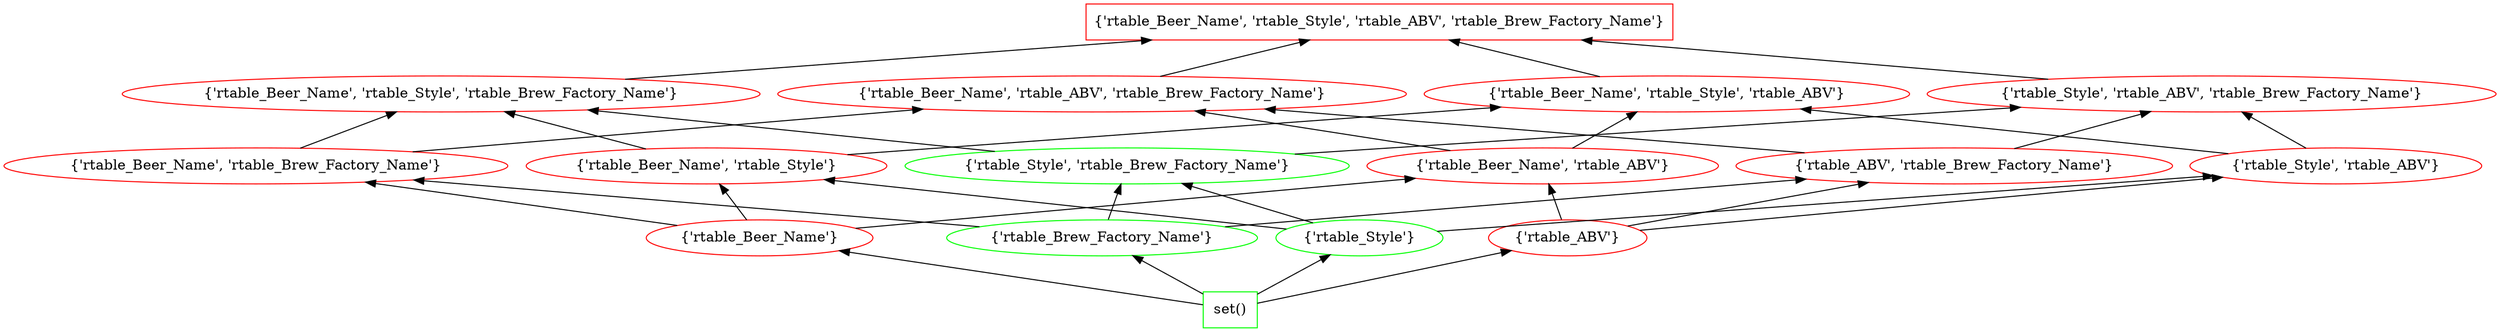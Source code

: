 digraph G {
splines="line"
rankdir=BT
"{'rtable_Beer_Name', 'rtable_Style', 'rtable_ABV', 'rtable_Brew_Factory_Name'}" [shape=box];
"set()" [shape=box];
"set()" [color=green];
"set()" -> "{'rtable_Beer_Name'}";
"set()" -> "{'rtable_Brew_Factory_Name'}";
"set()" -> "{'rtable_Style'}";
"set()" -> "{'rtable_ABV'}";
"{'rtable_Beer_Name'}" [color=red];
"{'rtable_Beer_Name'}" -> "{'rtable_Beer_Name', 'rtable_Brew_Factory_Name'}";
"{'rtable_Beer_Name'}" -> "{'rtable_Beer_Name', 'rtable_Style'}";
"{'rtable_Beer_Name'}" -> "{'rtable_Beer_Name', 'rtable_ABV'}";
"{'rtable_Brew_Factory_Name'}" [color=green];
"{'rtable_Brew_Factory_Name'}" -> "{'rtable_Beer_Name', 'rtable_Brew_Factory_Name'}";
"{'rtable_Brew_Factory_Name'}" -> "{'rtable_Style', 'rtable_Brew_Factory_Name'}";
"{'rtable_Brew_Factory_Name'}" -> "{'rtable_ABV', 'rtable_Brew_Factory_Name'}";
"{'rtable_Style'}" [color=green];
"{'rtable_Style'}" -> "{'rtable_Beer_Name', 'rtable_Style'}";
"{'rtable_Style'}" -> "{'rtable_Style', 'rtable_Brew_Factory_Name'}";
"{'rtable_Style'}" -> "{'rtable_Style', 'rtable_ABV'}";
"{'rtable_ABV'}" [color=red];
"{'rtable_ABV'}" -> "{'rtable_Beer_Name', 'rtable_ABV'}";
"{'rtable_ABV'}" -> "{'rtable_ABV', 'rtable_Brew_Factory_Name'}";
"{'rtable_ABV'}" -> "{'rtable_Style', 'rtable_ABV'}";
"{'rtable_Beer_Name', 'rtable_Brew_Factory_Name'}" [color=red];
"{'rtable_Beer_Name', 'rtable_Brew_Factory_Name'}" -> "{'rtable_Beer_Name', 'rtable_Style', 'rtable_Brew_Factory_Name'}";
"{'rtable_Beer_Name', 'rtable_Brew_Factory_Name'}" -> "{'rtable_Beer_Name', 'rtable_ABV', 'rtable_Brew_Factory_Name'}";
"{'rtable_Beer_Name', 'rtable_Style'}" [color=red];
"{'rtable_Beer_Name', 'rtable_Style'}" -> "{'rtable_Beer_Name', 'rtable_Style', 'rtable_Brew_Factory_Name'}";
"{'rtable_Beer_Name', 'rtable_Style'}" -> "{'rtable_Beer_Name', 'rtable_Style', 'rtable_ABV'}";
"{'rtable_Beer_Name', 'rtable_ABV'}" [color=red];
"{'rtable_Beer_Name', 'rtable_ABV'}" -> "{'rtable_Beer_Name', 'rtable_ABV', 'rtable_Brew_Factory_Name'}";
"{'rtable_Beer_Name', 'rtable_ABV'}" -> "{'rtable_Beer_Name', 'rtable_Style', 'rtable_ABV'}";
"{'rtable_Style', 'rtable_Brew_Factory_Name'}" [color=green];
"{'rtable_Style', 'rtable_Brew_Factory_Name'}" -> "{'rtable_Beer_Name', 'rtable_Style', 'rtable_Brew_Factory_Name'}";
"{'rtable_Style', 'rtable_Brew_Factory_Name'}" -> "{'rtable_Style', 'rtable_ABV', 'rtable_Brew_Factory_Name'}";
"{'rtable_ABV', 'rtable_Brew_Factory_Name'}" [color=red];
"{'rtable_ABV', 'rtable_Brew_Factory_Name'}" -> "{'rtable_Beer_Name', 'rtable_ABV', 'rtable_Brew_Factory_Name'}";
"{'rtable_ABV', 'rtable_Brew_Factory_Name'}" -> "{'rtable_Style', 'rtable_ABV', 'rtable_Brew_Factory_Name'}";
"{'rtable_Style', 'rtable_ABV'}" [color=red];
"{'rtable_Style', 'rtable_ABV'}" -> "{'rtable_Beer_Name', 'rtable_Style', 'rtable_ABV'}";
"{'rtable_Style', 'rtable_ABV'}" -> "{'rtable_Style', 'rtable_ABV', 'rtable_Brew_Factory_Name'}";
"{'rtable_Beer_Name', 'rtable_Style', 'rtable_Brew_Factory_Name'}" [color=red];
"{'rtable_Beer_Name', 'rtable_Style', 'rtable_Brew_Factory_Name'}" -> "{'rtable_Beer_Name', 'rtable_Style', 'rtable_ABV', 'rtable_Brew_Factory_Name'}";
"{'rtable_Beer_Name', 'rtable_ABV', 'rtable_Brew_Factory_Name'}" [color=red];
"{'rtable_Beer_Name', 'rtable_ABV', 'rtable_Brew_Factory_Name'}" -> "{'rtable_Beer_Name', 'rtable_Style', 'rtable_ABV', 'rtable_Brew_Factory_Name'}";
"{'rtable_Beer_Name', 'rtable_Style', 'rtable_ABV'}" [color=red];
"{'rtable_Beer_Name', 'rtable_Style', 'rtable_ABV'}" -> "{'rtable_Beer_Name', 'rtable_Style', 'rtable_ABV', 'rtable_Brew_Factory_Name'}";
"{'rtable_Style', 'rtable_ABV', 'rtable_Brew_Factory_Name'}" [color=red];
"{'rtable_Style', 'rtable_ABV', 'rtable_Brew_Factory_Name'}" -> "{'rtable_Beer_Name', 'rtable_Style', 'rtable_ABV', 'rtable_Brew_Factory_Name'}";
"{'rtable_Beer_Name', 'rtable_Style', 'rtable_ABV', 'rtable_Brew_Factory_Name'}" [color=red];
}